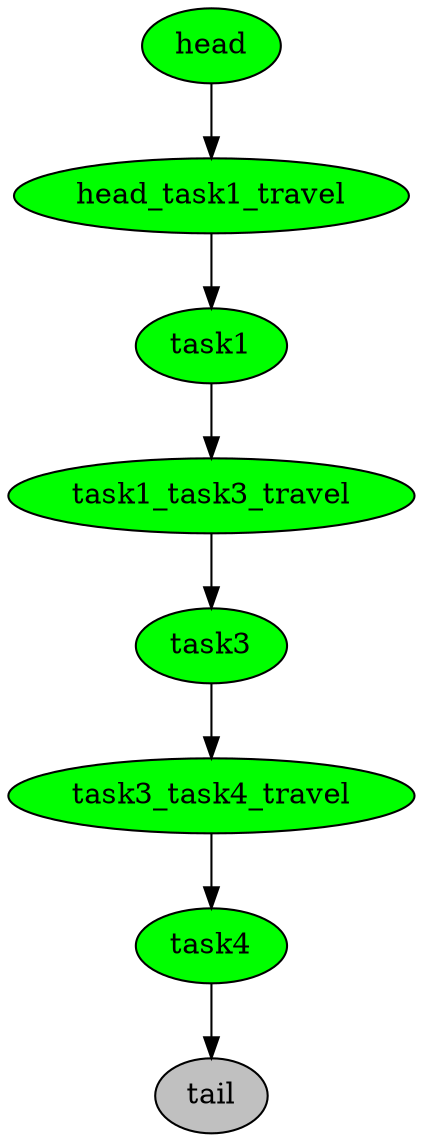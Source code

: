 digraph timeline {
head[label="head",style=filled,fillcolor=green,fontcolor=black];
head_task1_travel[label="head_task1_travel",style=filled,fillcolor=green,fontcolor=black];
task1[label="task1",style=filled,fillcolor=green,fontcolor=black];
task1_task3_travel[label="task1_task3_travel",style=filled,fillcolor=green,fontcolor=black];
task3[label="task3",style=filled,fillcolor=green,fontcolor=black];
task3_task4_travel[label="task3_task4_travel",style=filled,fillcolor=green,fontcolor=black];
task4[label="task4",style=filled,fillcolor=green,fontcolor=black];
tail[label="tail",style=filled,fillcolor=gray,fontcolor=black];
"head"->"head_task1_travel"[color=black];
"head_task1_travel"->"task1"[color=black];
"task1"->"task1_task3_travel"[color=black];
"task1_task3_travel"->"task3"[color=black];
"task3"->"task3_task4_travel"[color=black];
"task3_task4_travel"->"task4"[color=black];
"task4"->"tail"[color=black];
}
